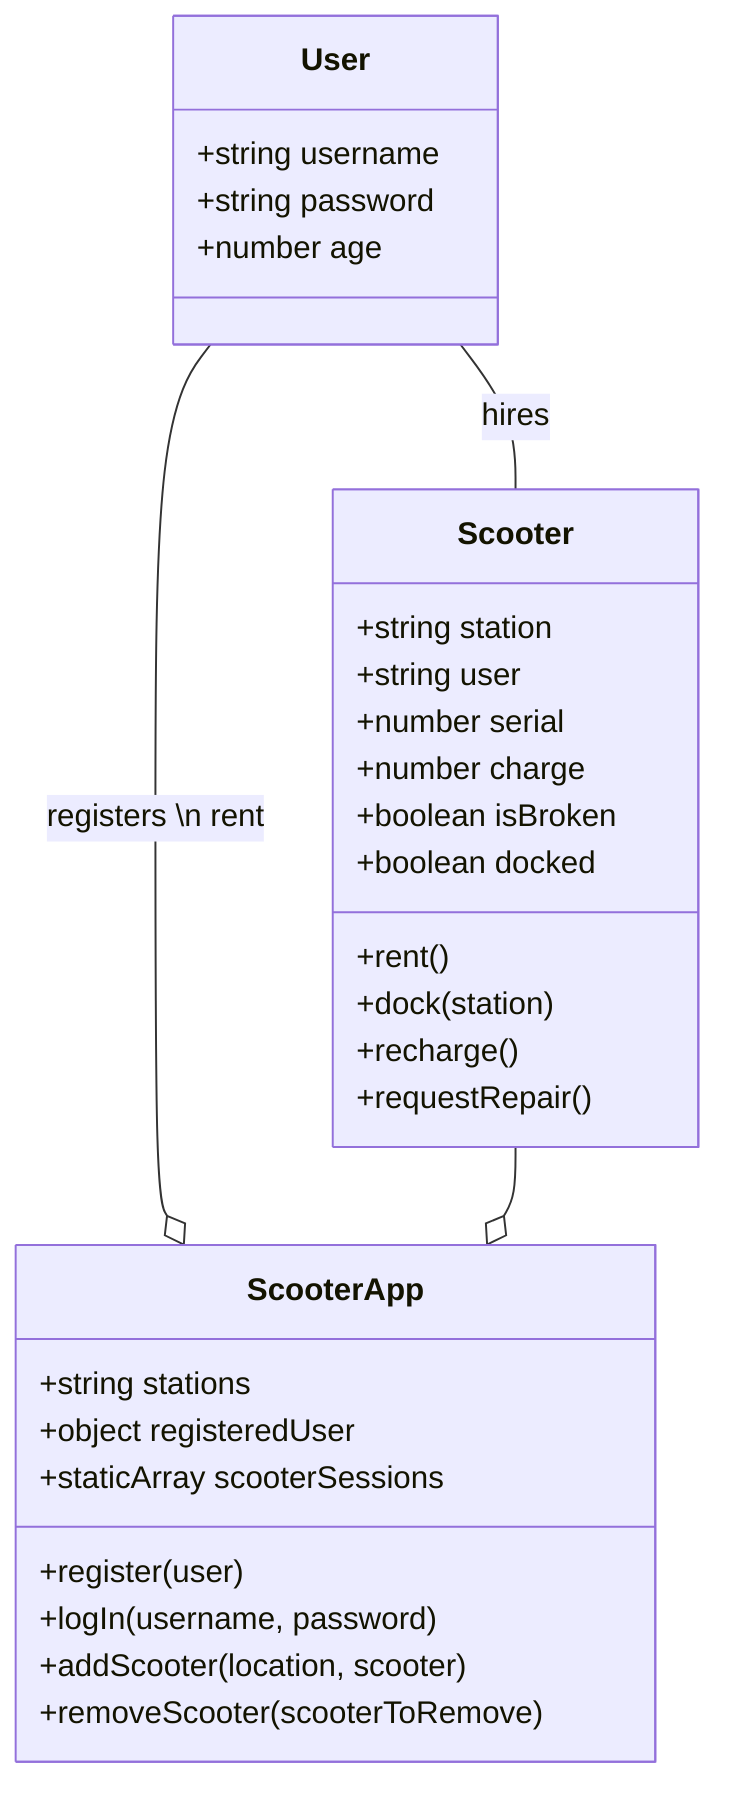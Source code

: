 classDiagram
empty diamond from user to app 

User --o ScooterApp : registers \n rent
Scooter --o ScooterApp : 
User -- Scooter : hires

class Scooter {
    +string station
    +string user
    +number serial
    +number charge
    +boolean isBroken
    +boolean docked

    +rent()
    +dock(station)
    +recharge()
    +requestRepair()
}

class User {
    +string username 
    +string password
    +number age

}

class ScooterApp {
    +string stations
    +object registeredUser
    +staticArray scooterSessions

    +register(user)
    +logIn(username, password)
    +addScooter(location, scooter)
    +removeScooter(scooterToRemove)

}